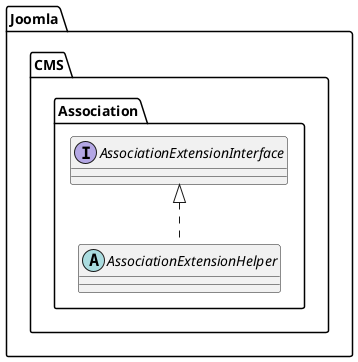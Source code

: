 @startuml
interface Joomla.CMS.Association.AssociationExtensionInterface

abstract class Joomla.CMS.Association.AssociationExtensionHelper
Joomla.CMS.Association.AssociationExtensionInterface <|.. Joomla.CMS.Association.AssociationExtensionHelper
@enduml

